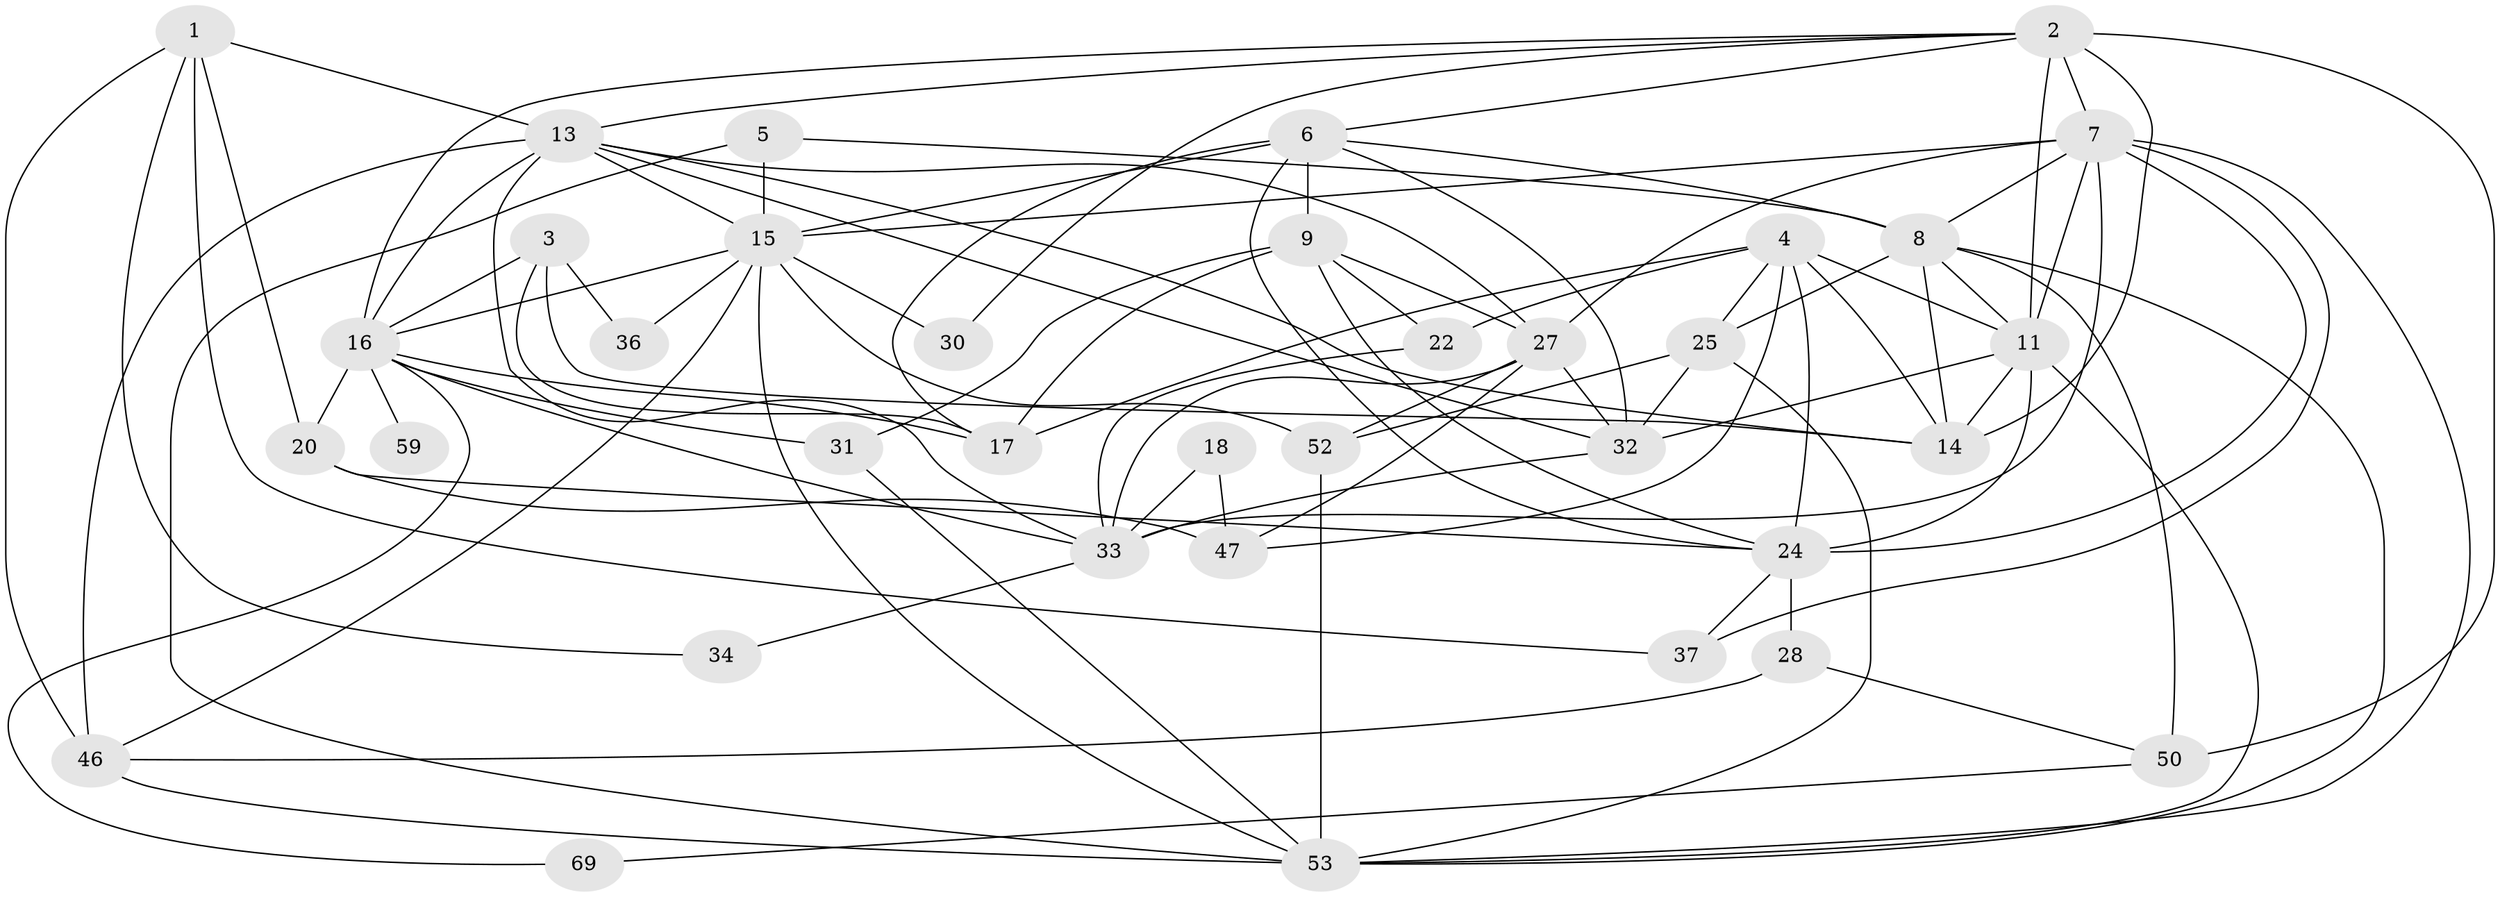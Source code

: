 // original degree distribution, {4: 0.3287671232876712, 5: 0.2465753424657534, 3: 0.2054794520547945, 6: 0.0547945205479452, 2: 0.136986301369863, 10: 0.0136986301369863, 7: 0.0136986301369863}
// Generated by graph-tools (version 1.1) at 2025/15/03/09/25 04:15:07]
// undirected, 36 vertices, 96 edges
graph export_dot {
graph [start="1"]
  node [color=gray90,style=filled];
  1 [super="+21"];
  2 [super="+26+65+10"];
  3;
  4 [super="+58+23"];
  5;
  6 [super="+12"];
  7 [super="+56+54"];
  8 [super="+55"];
  9 [super="+48"];
  11 [super="+42"];
  13 [super="+29"];
  14 [super="+68"];
  15 [super="+39+49"];
  16 [super="+19"];
  17;
  18;
  20 [super="+67"];
  22;
  24 [super="+51"];
  25 [super="+72"];
  27 [super="+38"];
  28;
  30;
  31 [super="+45"];
  32 [super="+40+44"];
  33 [super="+64+71"];
  34;
  36;
  37;
  46;
  47;
  50;
  52;
  53 [super="+66+61"];
  59;
  69;
  1 -- 46;
  1 -- 13;
  1 -- 34;
  1 -- 37;
  1 -- 20;
  2 -- 50 [weight=2];
  2 -- 13;
  2 -- 7;
  2 -- 14 [weight=3];
  2 -- 11;
  2 -- 6;
  2 -- 30;
  2 -- 16 [weight=2];
  3 -- 14;
  3 -- 17;
  3 -- 36;
  3 -- 16;
  4 -- 14;
  4 -- 22;
  4 -- 25;
  4 -- 17;
  4 -- 11;
  4 -- 47;
  4 -- 24;
  5 -- 53;
  5 -- 8;
  5 -- 15;
  6 -- 17;
  6 -- 32;
  6 -- 15;
  6 -- 8;
  6 -- 24;
  6 -- 9;
  7 -- 37;
  7 -- 11;
  7 -- 53;
  7 -- 8;
  7 -- 27;
  7 -- 24 [weight=2];
  7 -- 15;
  7 -- 33;
  8 -- 14;
  8 -- 50 [weight=2];
  8 -- 53;
  8 -- 11;
  8 -- 25;
  9 -- 22;
  9 -- 17;
  9 -- 31;
  9 -- 24;
  9 -- 27;
  11 -- 32;
  11 -- 53;
  11 -- 14;
  11 -- 24 [weight=2];
  13 -- 16 [weight=2];
  13 -- 33;
  13 -- 46;
  13 -- 27;
  13 -- 14;
  13 -- 15;
  13 -- 32;
  15 -- 36;
  15 -- 46;
  15 -- 53;
  15 -- 52;
  15 -- 16;
  15 -- 30;
  16 -- 17;
  16 -- 33;
  16 -- 69;
  16 -- 20;
  16 -- 59 [weight=2];
  16 -- 31;
  18 -- 47;
  18 -- 33;
  20 -- 47;
  20 -- 24;
  22 -- 33;
  24 -- 37;
  24 -- 28;
  25 -- 32 [weight=2];
  25 -- 53;
  25 -- 52;
  27 -- 47;
  27 -- 52;
  27 -- 32;
  27 -- 33;
  28 -- 50;
  28 -- 46;
  31 -- 53;
  32 -- 33;
  33 -- 34;
  46 -- 53;
  50 -- 69;
  52 -- 53;
}
